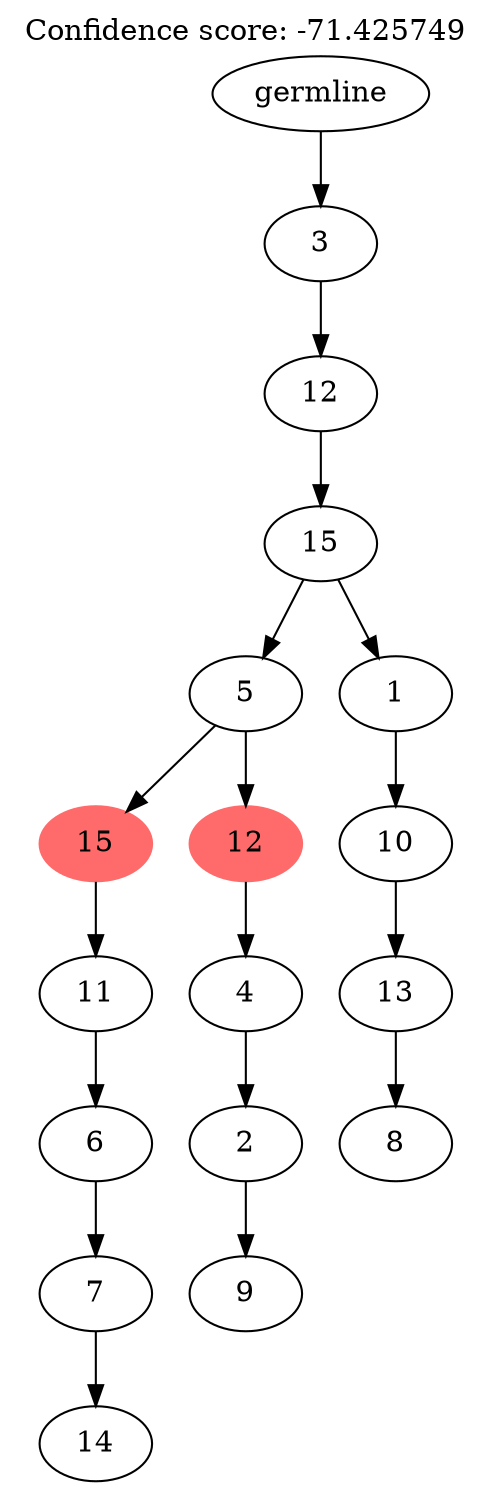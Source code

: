 digraph g {
	"16" -> "17";
	"17" [label="14"];
	"15" -> "16";
	"16" [label="7"];
	"14" -> "15";
	"15" [label="6"];
	"13" -> "14";
	"14" [label="11"];
	"11" -> "12";
	"12" [label="9"];
	"10" -> "11";
	"11" [label="2"];
	"9" -> "10";
	"10" [label="4"];
	"8" -> "9";
	"9" [color=indianred1, style=filled, label="12"];
	"8" -> "13";
	"13" [color=indianred1, style=filled, label="15"];
	"6" -> "7";
	"7" [label="8"];
	"5" -> "6";
	"6" [label="13"];
	"4" -> "5";
	"5" [label="10"];
	"3" -> "4";
	"4" [label="1"];
	"3" -> "8";
	"8" [label="5"];
	"2" -> "3";
	"3" [label="15"];
	"1" -> "2";
	"2" [label="12"];
	"0" -> "1";
	"1" [label="3"];
	"0" [label="germline"];
	labelloc="t";
	label="Confidence score: -71.425749";
}
